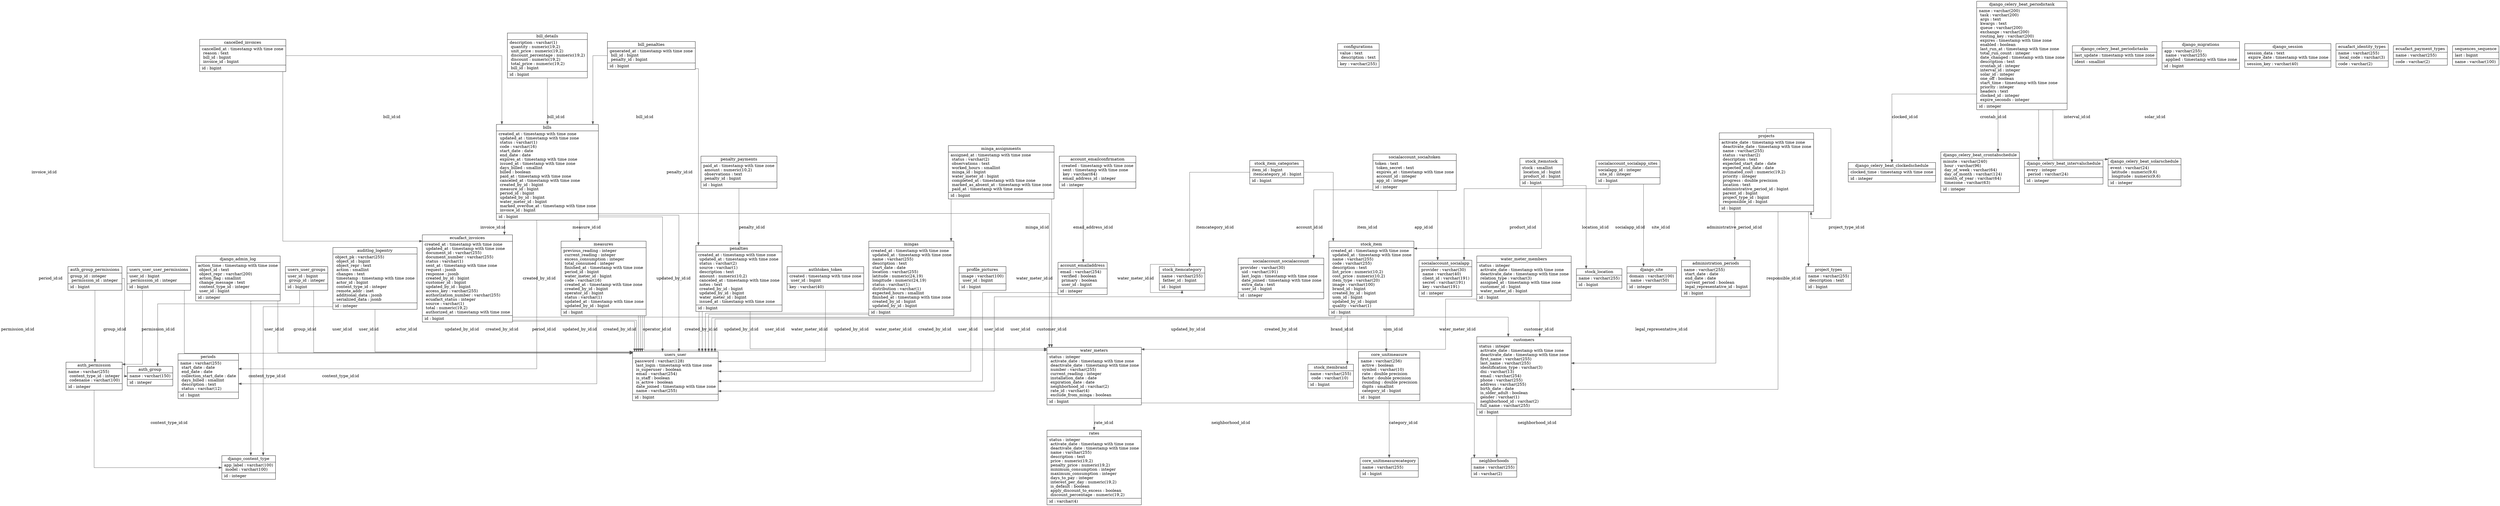 digraph "junta_jeru_backend" {

splines  = ortho;
fontname = "Inconsolata";

node [colorscheme = ylgnbu4];
edge [colorscheme = dark28, dir = both];

account_emailaddress                [shape = record, label = "{ account_emailaddress |  email : varchar(254)\l  verified : boolean\l  primary : boolean\l  user_id : bigint\l| id : integer\l }"];
account_emailconfirmation           [shape = record, label = "{ account_emailconfirmation |  created : timestamp with time zone\l  sent : timestamp with time zone\l  key : varchar(64)\l  email_address_id : integer\l| id : integer\l }"];
administration_periods              [shape = record, label = "{ administration_periods |  name : varchar(255)\l  start_date : date\l  end_date : date\l  current_period : boolean\l  legal_representative_id : bigint\l| id : bigint\l }"];
auditlog_logentry                   [shape = record, label = "{ auditlog_logentry |  object_pk : varchar(255)\l  object_id : bigint\l  object_repr : text\l  action : smallint\l  changes : text\l  timestamp : timestamp with time zone\l  actor_id : bigint\l  content_type_id : integer\l  remote_addr : inet\l  additional_data : jsonb\l  serialized_data : jsonb\l| id : integer\l }"];
auth_group                          [shape = record, label = "{ auth_group |  name : varchar(150)\l| id : integer\l }"];
auth_group_permissions              [shape = record, label = "{ auth_group_permissions |  group_id : integer\l  permission_id : integer\l| id : bigint\l }"];
auth_permission                     [shape = record, label = "{ auth_permission |  name : varchar(255)\l  content_type_id : integer\l  codename : varchar(100)\l| id : integer\l }"];
authtoken_token                     [shape = record, label = "{ authtoken_token |  created : timestamp with time zone\l  user_id : bigint\l| key : varchar(40)\l }"];
bill_details                        [shape = record, label = "{ bill_details |  description : varchar(1)\l  quantity : numeric(19,2)\l  unit_price : numeric(19,2)\l  discount_percentage : numeric(19,2)\l  discount : numeric(19,2)\l  total_price : numeric(19,2)\l  bill_id : bigint\l| id : bigint\l }"];
bill_penalties                      [shape = record, label = "{ bill_penalties |  generated_at : timestamp with time zone\l  bill_id : bigint\l  penalty_id : bigint\l| id : bigint\l }"];
bills                               [shape = record, label = "{ bills |  created_at : timestamp with time zone\l  updated_at : timestamp with time zone\l  status : varchar(1)\l  code : varchar(16)\l  start_date : date\l  end_date : date\l  expires_at : timestamp with time zone\l  issued_at : timestamp with time zone\l  days_billed : smallint\l  billed : boolean\l  paid_at : timestamp with time zone\l  canceled_at : timestamp with time zone\l  created_by_id : bigint\l  measure_id : bigint\l  period_id : bigint\l  updated_by_id : bigint\l  water_meter_id : bigint\l  marked_overdue_at : timestamp with time zone\l  invoice_id : bigint\l| id : bigint\l }"];
cancelled_invoices                  [shape = record, label = "{ cancelled_invoices |  cancelled_at : timestamp with time zone\l  reason : text\l  bill_id : bigint\l  invoice_id : bigint\l| id : bigint\l }"];
configurations                      [shape = record, label = "{ configurations |  value : text\l  description : text\l| key : varchar(255)\l }"];
core_unitmeasure                    [shape = record, label = "{ core_unitmeasure |  name : varchar(256)\l  active : boolean\l  symbol : varchar(10)\l  rate : double precision\l  factor : double precision\l  rounding : double precision\l  digits : smallint\l  category_id : bigint\l| id : bigint\l }"];
core_unitmeasurecategory            [shape = record, label = "{ core_unitmeasurecategory |  name : varchar(255)\l| id : bigint\l }"];
customers                           [shape = record, label = "{ customers |  status : integer\l  activate_date : timestamp with time zone\l  deactivate_date : timestamp with time zone\l  first_name : varchar(255)\l  last_name : varchar(255)\l  identification_type : varchar(3)\l  dni : varchar(13)\l  email : varchar(254)\l  phone : varchar(255)\l  address : varchar(255)\l  birth_date : date\l  is_older_adult : boolean\l  gender : varchar(1)\l  neighborhood_id : varchar(2)\l  full_name : varchar(255)\l| id : bigint\l }"];
django_admin_log                    [shape = record, label = "{ django_admin_log |  action_time : timestamp with time zone\l  object_id : text\l  object_repr : varchar(200)\l  action_flag : smallint\l  change_message : text\l  content_type_id : integer\l  user_id : bigint\l| id : integer\l }"];
django_celery_beat_clockedschedule  [shape = record, label = "{ django_celery_beat_clockedschedule |  clocked_time : timestamp with time zone\l| id : integer\l }"];
django_celery_beat_crontabschedule  [shape = record, label = "{ django_celery_beat_crontabschedule |  minute : varchar(240)\l  hour : varchar(96)\l  day_of_week : varchar(64)\l  day_of_month : varchar(124)\l  month_of_year : varchar(64)\l  timezone : varchar(63)\l| id : integer\l }"];
django_celery_beat_intervalschedule [shape = record, label = "{ django_celery_beat_intervalschedule |  every : integer\l  period : varchar(24)\l| id : integer\l }"];
django_celery_beat_periodictask     [shape = record, label = "{ django_celery_beat_periodictask |  name : varchar(200)\l  task : varchar(200)\l  args : text\l  kwargs : text\l  queue : varchar(200)\l  exchange : varchar(200)\l  routing_key : varchar(200)\l  expires : timestamp with time zone\l  enabled : boolean\l  last_run_at : timestamp with time zone\l  total_run_count : integer\l  date_changed : timestamp with time zone\l  description : text\l  crontab_id : integer\l  interval_id : integer\l  solar_id : integer\l  one_off : boolean\l  start_time : timestamp with time zone\l  priority : integer\l  headers : text\l  clocked_id : integer\l  expire_seconds : integer\l| id : integer\l }"];
django_celery_beat_periodictasks    [shape = record, label = "{ django_celery_beat_periodictasks |  last_update : timestamp with time zone\l| ident : smallint\l }"];
django_celery_beat_solarschedule    [shape = record, label = "{ django_celery_beat_solarschedule |  event : varchar(24)\l  latitude : numeric(9,6)\l  longitude : numeric(9,6)\l| id : integer\l }"];
django_content_type                 [shape = record, label = "{ django_content_type |  app_label : varchar(100)\l  model : varchar(100)\l| id : integer\l }"];
django_migrations                   [shape = record, label = "{ django_migrations |  app : varchar(255)\l  name : varchar(255)\l  applied : timestamp with time zone\l| id : bigint\l }"];
django_session                      [shape = record, label = "{ django_session |  session_data : text\l  expire_date : timestamp with time zone\l| session_key : varchar(40)\l }"];
django_site                         [shape = record, label = "{ django_site |  domain : varchar(100)\l  name : varchar(50)\l| id : integer\l }"];
ecuafact_identity_types             [shape = record, label = "{ ecuafact_identity_types |  name : varchar(255)\l  local_code : varchar(3)\l| code : varchar(2)\l }"];
ecuafact_invoices                   [shape = record, label = "{ ecuafact_invoices |  created_at : timestamp with time zone\l  updated_at : timestamp with time zone\l  document_id : varchar(255)\l  document_number : varchar(255)\l  status : varchar(1)\l  sent_at : timestamp with time zone\l  request : jsonb\l  response : jsonb\l  created_by_id : bigint\l  customer_id : bigint\l  updated_by_id : bigint\l  access_key : varchar(255)\l  authorization_number : varchar(255)\l  ecuafact_status : integer\l  source : varchar(1)\l  total : numeric(19,2)\l  authorized_at : timestamp with time zone\l| id : bigint\l }"];
ecuafact_payment_types              [shape = record, label = "{ ecuafact_payment_types |  name : varchar(255)\l| code : varchar(2)\l }"];
measures                            [shape = record, label = "{ measures |  previous_reading : integer\l  current_reading : integer\l  excess_consumption : integer\l  total_consumed : integer\l  finished_at : timestamp with time zone\l  period_id : bigint\l  water_meter_id : bigint\l  code : varchar(16)\l  created_at : timestamp with time zone\l  created_by_id : bigint\l  operator_id : bigint\l  status : varchar(1)\l  updated_at : timestamp with time zone\l  updated_by_id : bigint\l| id : bigint\l }"];
minga_assignments                   [shape = record, label = "{ minga_assignments |  assigned_at : timestamp with time zone\l  status : varchar(2)\l  observations : text\l  worked_hours : smallint\l  minga_id : bigint\l  water_meter_id : bigint\l  completed_at : timestamp with time zone\l  marked_as_absent_at : timestamp with time zone\l  paid_at : timestamp with time zone\l| id : bigint\l }"];
mingas                              [shape = record, label = "{ mingas |  created_at : timestamp with time zone\l  updated_at : timestamp with time zone\l  name : varchar(255)\l  description : text\l  start_date : date\l  location : varchar(255)\l  latitude : numeric(24,19)\l  longitude : numeric(24,19)\l  status : varchar(1)\l  distribution : varchar(1)\l  expected_hours : smallint\l  finished_at : timestamp with time zone\l  created_by_id : bigint\l  updated_by_id : bigint\l| id : bigint\l }"];
neighborhoods                       [shape = record, label = "{ neighborhoods |  name : varchar(255)\l| id : varchar(2)\l }"];
penalties                           [shape = record, label = "{ penalties |  created_at : timestamp with time zone\l  updated_at : timestamp with time zone\l  status : varchar(2)\l  source : varchar(1)\l  description : text\l  amount : numeric(10,2)\l  canceled_at : timestamp with time zone\l  notes : text\l  created_by_id : bigint\l  updated_by_id : bigint\l  water_meter_id : bigint\l  issued_at : timestamp with time zone\l| id : bigint\l }"];
penalty_payments                    [shape = record, label = "{ penalty_payments |  paid_at : timestamp with time zone\l  amount : numeric(10,2)\l  observations : text\l  penalty_id : bigint\l| id : bigint\l }"];
periods                             [shape = record, label = "{ periods |  name : varchar(255)\l  start_date : date\l  end_date : date\l  collection_start_date : date\l  days_billed : smallint\l  description : text\l  status : varchar(12)\l| id : bigint\l }"];
profile_pictures                    [shape = record, label = "{ profile_pictures |  image : varchar(100)\l  user_id : bigint\l| id : bigint\l }"];
project_types                       [shape = record, label = "{ project_types |  name : varchar(255)\l  description : text\l| id : bigint\l }"];
projects                            [shape = record, label = "{ projects |  activate_date : timestamp with time zone\l  deactivate_date : timestamp with time zone\l  name : varchar(255)\l  status : varchar(2)\l  description : text\l  expected_start_date : date\l  expected_end_date : date\l  estimated_cost : numeric(19,2)\l  priority : integer\l  progress : double precision\l  location : text\l  administrative_period_id : bigint\l  parent_id : bigint\l  project_type_id : bigint\l  responsible_id : bigint\l| id : bigint\l }"];
rates                               [shape = record, label = "{ rates |  status : integer\l  activate_date : timestamp with time zone\l  deactivate_date : timestamp with time zone\l  name : varchar(255)\l  description : text\l  price : numeric(19,2)\l  penalty_price : numeric(19,2)\l  minimum_consumption : integer\l  maximum_consumption : integer\l  days_to_pay : integer\l  interest_per_day : numeric(19,2)\l  is_default : boolean\l  apply_discount_to_excess : boolean\l  discount_percentage : numeric(19,2)\l| id : varchar(4)\l }"];
sequences_sequence                  [shape = record, label = "{ sequences_sequence |  last : bigint\l| name : varchar(100)\l }"];
socialaccount_socialaccount         [shape = record, label = "{ socialaccount_socialaccount |  provider : varchar(30)\l  uid : varchar(191)\l  last_login : timestamp with time zone\l  date_joined : timestamp with time zone\l  extra_data : text\l  user_id : bigint\l| id : integer\l }"];
socialaccount_socialapp             [shape = record, label = "{ socialaccount_socialapp |  provider : varchar(30)\l  name : varchar(40)\l  client_id : varchar(191)\l  secret : varchar(191)\l  key : varchar(191)\l| id : integer\l }"];
socialaccount_socialapp_sites       [shape = record, label = "{ socialaccount_socialapp_sites |  socialapp_id : integer\l  site_id : integer\l| id : bigint\l }"];
socialaccount_socialtoken           [shape = record, label = "{ socialaccount_socialtoken |  token : text\l  token_secret : text\l  expires_at : timestamp with time zone\l  account_id : integer\l  app_id : integer\l| id : integer\l }"];
stock_item                          [shape = record, label = "{ stock_item |  created_at : timestamp with time zone\l  updated_at : timestamp with time zone\l  name : varchar(255)\l  code : varchar(255)\l  description : text\l  list_price : numeric(10,2)\l  cost_price : numeric(10,2)\l  item_type : varchar(20)\l  image : varchar(100)\l  brand_id : bigint\l  created_by_id : bigint\l  uom_id : bigint\l  updated_by_id : bigint\l  quality : varchar(1)\l| id : bigint\l }"];
stock_item_categories               [shape = record, label = "{ stock_item_categories |  item_id : bigint\l  itemcategory_id : bigint\l| id : bigint\l }"];
stock_itembrand                     [shape = record, label = "{ stock_itembrand |  name : varchar(255)\l  code : varchar(10)\l| id : bigint\l }"];
stock_itemcategory                  [shape = record, label = "{ stock_itemcategory |  name : varchar(255)\l  father_id : bigint\l| id : bigint\l }"];
stock_itemstock                     [shape = record, label = "{ stock_itemstock |  stock : smallint\l  location_id : bigint\l  product_id : bigint\l| id : bigint\l }"];
stock_location                      [shape = record, label = "{ stock_location |  name : varchar(255)\l| id : bigint\l }"];
users_user                          [shape = record, label = "{ users_user |  password : varchar(128)\l  last_login : timestamp with time zone\l  is_superuser : boolean\l  email : varchar(254)\l  is_staff : boolean\l  is_active : boolean\l  date_joined : timestamp with time zone\l  name : varchar(255)\l| id : bigint\l }"];
users_user_groups                   [shape = record, label = "{ users_user_groups |  user_id : bigint\l  group_id : integer\l| id : bigint\l }"];
users_user_user_permissions         [shape = record, label = "{ users_user_user_permissions |  user_id : bigint\l  permission_id : integer\l| id : bigint\l }"];
water_meter_members                 [shape = record, label = "{ water_meter_members |  status : integer\l  activate_date : timestamp with time zone\l  deactivate_date : timestamp with time zone\l  relation_type : varchar(3)\l  assigned_at : timestamp with time zone\l  customer_id : bigint\l  water_meter_id : bigint\l| id : bigint\l }"];
water_meters                        [shape = record, label = "{ water_meters |  status : integer\l  activate_date : timestamp with time zone\l  deactivate_date : timestamp with time zone\l  number : varchar(255)\l  current_reading : integer\l  installation_date : date\l  expiration_date : date\l  neighborhood_id : varchar(2)\l  rate_id : varchar(4)\l  exclude_from_minga : boolean\l| id : bigint\l }"];

account_emailaddress                -> users_user                          [color = "#595959", style = solid , arrowtail = none    , arrowhead = normal  , taillabel = "", label = "user_id:id", headlabel = ""];
account_emailconfirmation           -> account_emailaddress                [color = "#595959", style = solid , arrowtail = none    , arrowhead = normal  , taillabel = "", label = "email_address_id:id", headlabel = ""];
administration_periods              -> customers                           [color = "#595959", style = solid , arrowtail = none    , arrowhead = normal  , taillabel = "", label = "legal_representative_id:id", headlabel = ""];
auditlog_logentry                   -> django_content_type                 [color = "#595959", style = solid , arrowtail = none    , arrowhead = normal  , taillabel = "", label = "content_type_id:id", headlabel = ""];
auditlog_logentry                   -> users_user                          [color = "#595959", style = solid , arrowtail = none    , arrowhead = normal  , taillabel = "", label = "actor_id:id", headlabel = ""];
auth_group_permissions              -> auth_group                          [color = "#595959", style = solid , arrowtail = none    , arrowhead = normal  , taillabel = "", label = "group_id:id", headlabel = ""];
auth_group_permissions              -> auth_permission                     [color = "#595959", style = solid , arrowtail = none    , arrowhead = normal  , taillabel = "", label = "permission_id:id", headlabel = ""];
auth_permission                     -> django_content_type                 [color = "#595959", style = solid , arrowtail = none    , arrowhead = normal  , taillabel = "", label = "content_type_id:id", headlabel = ""];
authtoken_token                     -> users_user                          [color = "#595959", style = solid , arrowtail = none    , arrowhead = normal  , taillabel = "", label = "user_id:id", headlabel = ""];
bill_details                        -> bills                               [color = "#595959", style = solid , arrowtail = none    , arrowhead = normal  , taillabel = "", label = "bill_id:id", headlabel = ""];
bill_penalties                      -> bills                               [color = "#595959", style = solid , arrowtail = none    , arrowhead = normal  , taillabel = "", label = "bill_id:id", headlabel = ""];
bill_penalties                      -> penalties                           [color = "#595959", style = solid , arrowtail = none    , arrowhead = normal  , taillabel = "", label = "penalty_id:id", headlabel = ""];
bills                               -> ecuafact_invoices                   [color = "#595959", style = solid , arrowtail = none    , arrowhead = normal  , taillabel = "", label = "invoice_id:id", headlabel = ""];
bills                               -> measures                            [color = "#595959", style = solid , arrowtail = none    , arrowhead = normal  , taillabel = "", label = "measure_id:id", headlabel = ""];
bills                               -> periods                             [color = "#595959", style = solid , arrowtail = none    , arrowhead = normal  , taillabel = "", label = "period_id:id", headlabel = ""];
bills                               -> users_user                          [color = "#595959", style = solid , arrowtail = none    , arrowhead = normal  , taillabel = "", label = "updated_by_id:id", headlabel = ""];
bills                               -> users_user                          [color = "#595959", style = solid , arrowtail = none    , arrowhead = normal  , taillabel = "", label = "created_by_id:id", headlabel = ""];
bills                               -> water_meters                        [color = "#595959", style = solid , arrowtail = none    , arrowhead = normal  , taillabel = "", label = "water_meter_id:id", headlabel = ""];
cancelled_invoices                  -> bills                               [color = "#595959", style = solid , arrowtail = none    , arrowhead = normal  , taillabel = "", label = "bill_id:id", headlabel = ""];
cancelled_invoices                  -> ecuafact_invoices                   [color = "#595959", style = solid , arrowtail = none    , arrowhead = normal  , taillabel = "", label = "invoice_id:id", headlabel = ""];
core_unitmeasure                    -> core_unitmeasurecategory            [color = "#595959", style = solid , arrowtail = none    , arrowhead = normal  , taillabel = "", label = "category_id:id", headlabel = ""];
customers                           -> neighborhoods                       [color = "#595959", style = solid , arrowtail = none    , arrowhead = normal  , taillabel = "", label = "neighborhood_id:id", headlabel = ""];
django_admin_log                    -> django_content_type                 [color = "#595959", style = solid , arrowtail = none    , arrowhead = normal  , taillabel = "", label = "content_type_id:id", headlabel = ""];
django_admin_log                    -> users_user                          [color = "#595959", style = solid , arrowtail = none    , arrowhead = normal  , taillabel = "", label = "user_id:id", headlabel = ""];
django_celery_beat_periodictask     -> django_celery_beat_clockedschedule  [color = "#595959", style = solid , arrowtail = none    , arrowhead = normal  , taillabel = "", label = "clocked_id:id", headlabel = ""];
django_celery_beat_periodictask     -> django_celery_beat_crontabschedule  [color = "#595959", style = solid , arrowtail = none    , arrowhead = normal  , taillabel = "", label = "crontab_id:id", headlabel = ""];
django_celery_beat_periodictask     -> django_celery_beat_intervalschedule [color = "#595959", style = solid , arrowtail = none    , arrowhead = normal  , taillabel = "", label = "interval_id:id", headlabel = ""];
django_celery_beat_periodictask     -> django_celery_beat_solarschedule    [color = "#595959", style = solid , arrowtail = none    , arrowhead = normal  , taillabel = "", label = "solar_id:id", headlabel = ""];
ecuafact_invoices                   -> customers                           [color = "#595959", style = solid , arrowtail = none    , arrowhead = normal  , taillabel = "", label = "customer_id:id", headlabel = ""];
ecuafact_invoices                   -> users_user                          [color = "#595959", style = solid , arrowtail = none    , arrowhead = normal  , taillabel = "", label = "updated_by_id:id", headlabel = ""];
ecuafact_invoices                   -> users_user                          [color = "#595959", style = solid , arrowtail = none    , arrowhead = normal  , taillabel = "", label = "created_by_id:id", headlabel = ""];
measures                            -> periods                             [color = "#595959", style = solid , arrowtail = none    , arrowhead = normal  , taillabel = "", label = "period_id:id", headlabel = ""];
measures                            -> users_user                          [color = "#595959", style = solid , arrowtail = none    , arrowhead = normal  , taillabel = "", label = "created_by_id:id", headlabel = ""];
measures                            -> users_user                          [color = "#595959", style = solid , arrowtail = none    , arrowhead = normal  , taillabel = "", label = "operator_id:id", headlabel = ""];
measures                            -> users_user                          [color = "#595959", style = solid , arrowtail = none    , arrowhead = normal  , taillabel = "", label = "updated_by_id:id", headlabel = ""];
measures                            -> water_meters                        [color = "#595959", style = solid , arrowtail = none    , arrowhead = normal  , taillabel = "", label = "water_meter_id:id", headlabel = ""];
minga_assignments                   -> mingas                              [color = "#595959", style = solid , arrowtail = none    , arrowhead = normal  , taillabel = "", label = "minga_id:id", headlabel = ""];
minga_assignments                   -> water_meters                        [color = "#595959", style = solid , arrowtail = none    , arrowhead = normal  , taillabel = "", label = "water_meter_id:id", headlabel = ""];
mingas                              -> users_user                          [color = "#595959", style = solid , arrowtail = none    , arrowhead = normal  , taillabel = "", label = "updated_by_id:id", headlabel = ""];
mingas                              -> users_user                          [color = "#595959", style = solid , arrowtail = none    , arrowhead = normal  , taillabel = "", label = "created_by_id:id", headlabel = ""];
penalties                           -> users_user                          [color = "#595959", style = solid , arrowtail = none    , arrowhead = normal  , taillabel = "", label = "updated_by_id:id", headlabel = ""];
penalties                           -> users_user                          [color = "#595959", style = solid , arrowtail = none    , arrowhead = normal  , taillabel = "", label = "created_by_id:id", headlabel = ""];
penalties                           -> water_meters                        [color = "#595959", style = solid , arrowtail = none    , arrowhead = normal  , taillabel = "", label = "water_meter_id:id", headlabel = ""];
penalty_payments                    -> penalties                           [color = "#595959", style = solid , arrowtail = none    , arrowhead = normal  , taillabel = "", label = "penalty_id:id", headlabel = ""];
profile_pictures                    -> users_user                          [color = "#595959", style = solid , arrowtail = none    , arrowhead = normal  , taillabel = "", label = "user_id:id", headlabel = ""];
projects                            -> administration_periods              [color = "#595959", style = solid , arrowtail = none    , arrowhead = normal  , taillabel = "", label = "administrative_period_id:id", headlabel = ""];
projects                            -> customers                           [color = "#595959", style = solid , arrowtail = none    , arrowhead = normal  , taillabel = "", label = "responsible_id:id", headlabel = ""];
projects                            -> project_types                       [color = "#595959", style = solid , arrowtail = none    , arrowhead = normal  , taillabel = "", label = "project_type_id:id", headlabel = ""];
projects                            -> projects                            [color = "#595959", style = solid , arrowtail = none    , arrowhead = normal  , taillabel = "", label = "parent_id:id", headlabel = ""];
socialaccount_socialaccount         -> users_user                          [color = "#595959", style = solid , arrowtail = none    , arrowhead = normal  , taillabel = "", label = "user_id:id", headlabel = ""];
socialaccount_socialapp_sites       -> django_site                         [color = "#595959", style = solid , arrowtail = none    , arrowhead = normal  , taillabel = "", label = "site_id:id", headlabel = ""];
socialaccount_socialapp_sites       -> socialaccount_socialapp             [color = "#595959", style = solid , arrowtail = none    , arrowhead = normal  , taillabel = "", label = "socialapp_id:id", headlabel = ""];
socialaccount_socialtoken           -> socialaccount_socialaccount         [color = "#595959", style = solid , arrowtail = none    , arrowhead = normal  , taillabel = "", label = "account_id:id", headlabel = ""];
socialaccount_socialtoken           -> socialaccount_socialapp             [color = "#595959", style = solid , arrowtail = none    , arrowhead = normal  , taillabel = "", label = "app_id:id", headlabel = ""];
stock_item                          -> core_unitmeasure                    [color = "#595959", style = solid , arrowtail = none    , arrowhead = normal  , taillabel = "", label = "uom_id:id", headlabel = ""];
stock_item                          -> stock_itembrand                     [color = "#595959", style = solid , arrowtail = none    , arrowhead = normal  , taillabel = "", label = "brand_id:id", headlabel = ""];
stock_item                          -> users_user                          [color = "#595959", style = solid , arrowtail = none    , arrowhead = normal  , taillabel = "", label = "updated_by_id:id", headlabel = ""];
stock_item                          -> users_user                          [color = "#595959", style = solid , arrowtail = none    , arrowhead = normal  , taillabel = "", label = "created_by_id:id", headlabel = ""];
stock_item_categories               -> stock_item                          [color = "#595959", style = solid , arrowtail = none    , arrowhead = normal  , taillabel = "", label = "item_id:id", headlabel = ""];
stock_item_categories               -> stock_itemcategory                  [color = "#595959", style = solid , arrowtail = none    , arrowhead = normal  , taillabel = "", label = "itemcategory_id:id", headlabel = ""];
stock_itemcategory                  -> stock_itemcategory                  [color = "#595959", style = solid , arrowtail = none    , arrowhead = normal  , taillabel = "", label = "father_id:id", headlabel = ""];
stock_itemstock                     -> stock_item                          [color = "#595959", style = solid , arrowtail = none    , arrowhead = normal  , taillabel = "", label = "product_id:id", headlabel = ""];
stock_itemstock                     -> stock_location                      [color = "#595959", style = solid , arrowtail = none    , arrowhead = normal  , taillabel = "", label = "location_id:id", headlabel = ""];
users_user_groups                   -> auth_group                          [color = "#595959", style = solid , arrowtail = none    , arrowhead = normal  , taillabel = "", label = "group_id:id", headlabel = ""];
users_user_groups                   -> users_user                          [color = "#595959", style = solid , arrowtail = none    , arrowhead = normal  , taillabel = "", label = "user_id:id", headlabel = ""];
users_user_user_permissions         -> auth_permission                     [color = "#595959", style = solid , arrowtail = none    , arrowhead = normal  , taillabel = "", label = "permission_id:id", headlabel = ""];
users_user_user_permissions         -> users_user                          [color = "#595959", style = solid , arrowtail = none    , arrowhead = normal  , taillabel = "", label = "user_id:id", headlabel = ""];
water_meter_members                 -> customers                           [color = "#595959", style = solid , arrowtail = none    , arrowhead = normal  , taillabel = "", label = "customer_id:id", headlabel = ""];
water_meter_members                 -> water_meters                        [color = "#595959", style = solid , arrowtail = none    , arrowhead = normal  , taillabel = "", label = "water_meter_id:id", headlabel = ""];
water_meters                        -> neighborhoods                       [color = "#595959", style = solid , arrowtail = none    , arrowhead = normal  , taillabel = "", label = "neighborhood_id:id", headlabel = ""];
water_meters                        -> rates                               [color = "#595959", style = solid , arrowtail = none    , arrowhead = normal  , taillabel = "", label = "rate_id:id", headlabel = ""];

}
